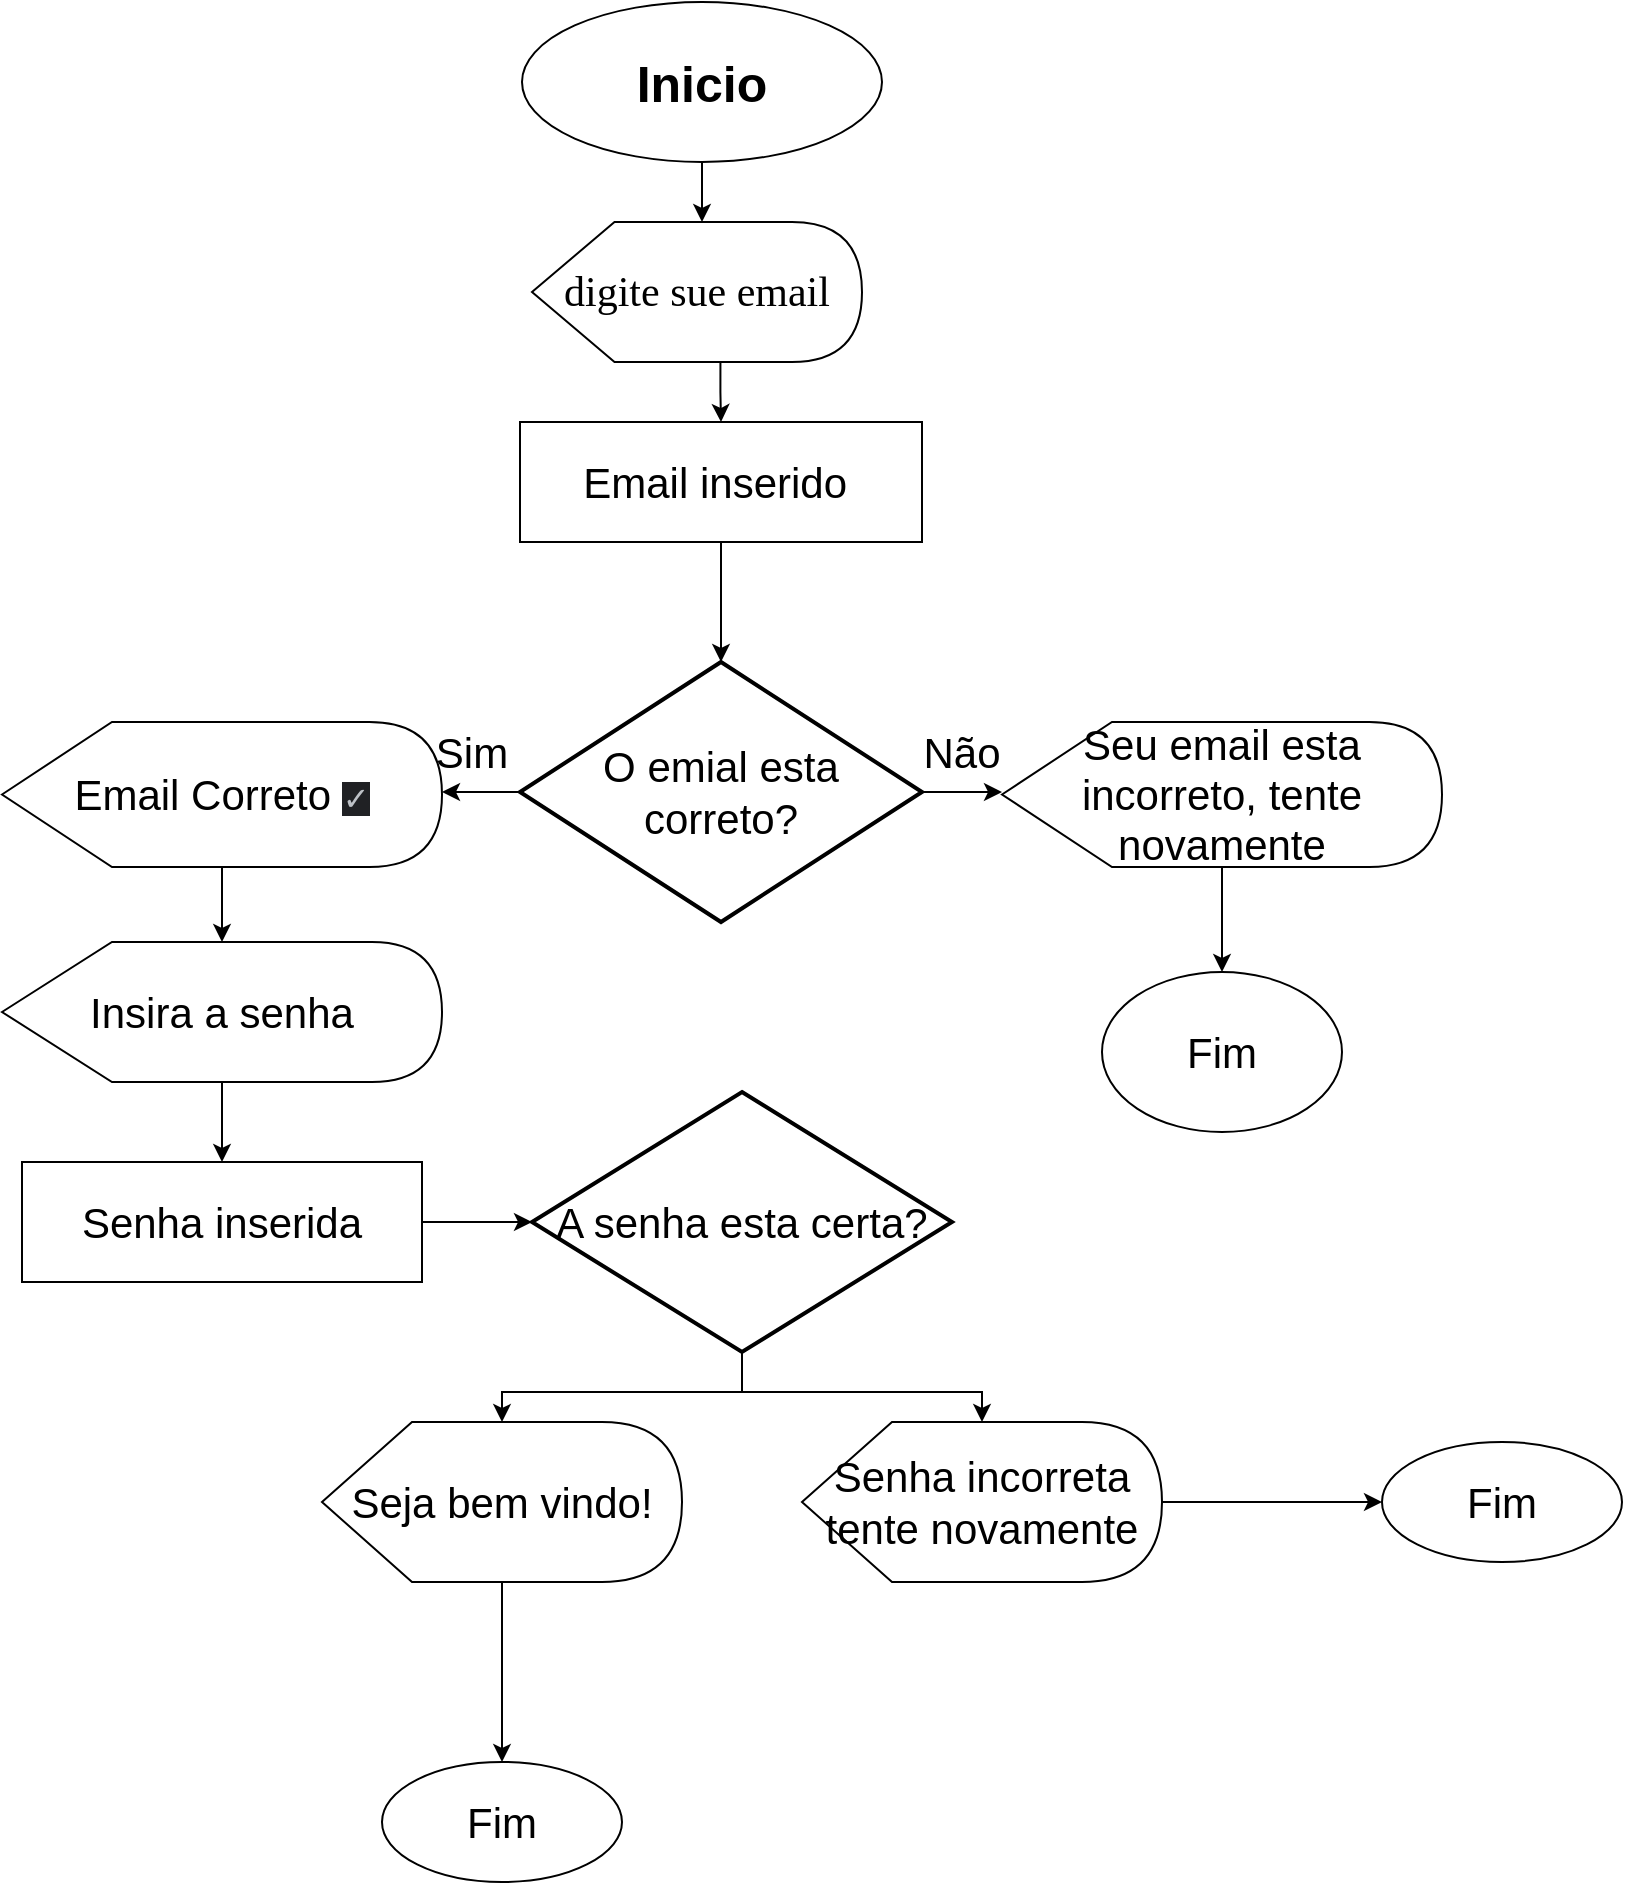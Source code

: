 <mxfile version="15.4.3" type="github">
  <diagram id="URQ9tQ26NzdQzB6YtkCQ" name="Page-1">
    <mxGraphModel dx="827" dy="462" grid="1" gridSize="10" guides="1" tooltips="1" connect="1" arrows="1" fold="1" page="1" pageScale="1" pageWidth="827" pageHeight="1169" math="0" shadow="0">
      <root>
        <mxCell id="0" />
        <mxCell id="1" parent="0" />
        <mxCell id="WueEC3KFdfhdDTLadoef-1" value="&lt;b&gt;Inicio&lt;/b&gt;" style="ellipse;whiteSpace=wrap;html=1;fontSize=25;" parent="1" vertex="1">
          <mxGeometry x="330" y="20" width="180" height="80" as="geometry" />
        </mxCell>
        <mxCell id="WueEC3KFdfhdDTLadoef-2" value="digite sue email" style="shape=display;whiteSpace=wrap;html=1;fontSize=21;fontFamily=Verdana;" parent="1" vertex="1">
          <mxGeometry x="335" y="130" width="165" height="70" as="geometry" />
        </mxCell>
        <mxCell id="WueEC3KFdfhdDTLadoef-4" value="" style="endArrow=classic;html=1;rounded=0;fontSize=25;edgeStyle=orthogonalEdgeStyle;exitX=0.5;exitY=1;exitDx=0;exitDy=0;" parent="1" source="WueEC3KFdfhdDTLadoef-1" edge="1">
          <mxGeometry width="50" height="50" relative="1" as="geometry">
            <mxPoint x="420" y="170" as="sourcePoint" />
            <mxPoint x="420" y="130" as="targetPoint" />
          </mxGeometry>
        </mxCell>
        <mxCell id="WueEC3KFdfhdDTLadoef-6" value="Email inserido&amp;nbsp;" style="rounded=0;whiteSpace=wrap;html=1;fontFamily=Helvetica;fontSize=21;" parent="1" vertex="1">
          <mxGeometry x="329" y="230" width="201" height="60" as="geometry" />
        </mxCell>
        <mxCell id="WueEC3KFdfhdDTLadoef-9" value="" style="endArrow=classic;html=1;rounded=0;fontFamily=Helvetica;fontSize=21;edgeStyle=orthogonalEdgeStyle;exitX=0.571;exitY=1;exitDx=0;exitDy=0;exitPerimeter=0;entryX=0.5;entryY=0;entryDx=0;entryDy=0;" parent="1" source="WueEC3KFdfhdDTLadoef-2" target="WueEC3KFdfhdDTLadoef-6" edge="1">
          <mxGeometry width="50" height="50" relative="1" as="geometry">
            <mxPoint x="390" y="250" as="sourcePoint" />
            <mxPoint x="430" y="230" as="targetPoint" />
          </mxGeometry>
        </mxCell>
        <mxCell id="WueEC3KFdfhdDTLadoef-27" style="edgeStyle=orthogonalEdgeStyle;rounded=0;orthogonalLoop=1;jettySize=auto;html=1;exitX=1;exitY=0.5;exitDx=0;exitDy=0;exitPerimeter=0;fontFamily=Helvetica;fontSize=21;" parent="1" source="WueEC3KFdfhdDTLadoef-13" edge="1">
          <mxGeometry relative="1" as="geometry">
            <mxPoint x="570" y="415" as="targetPoint" />
          </mxGeometry>
        </mxCell>
        <mxCell id="WueEC3KFdfhdDTLadoef-28" style="edgeStyle=orthogonalEdgeStyle;rounded=0;orthogonalLoop=1;jettySize=auto;html=1;fontFamily=Helvetica;fontSize=21;" parent="1" source="WueEC3KFdfhdDTLadoef-13" edge="1">
          <mxGeometry relative="1" as="geometry">
            <mxPoint x="290" y="415" as="targetPoint" />
          </mxGeometry>
        </mxCell>
        <mxCell id="WueEC3KFdfhdDTLadoef-13" value="O emial esta correto?" style="strokeWidth=2;html=1;shape=mxgraph.flowchart.decision;whiteSpace=wrap;fontFamily=Helvetica;fontSize=21;" parent="1" vertex="1">
          <mxGeometry x="329" y="350" width="201" height="130" as="geometry" />
        </mxCell>
        <mxCell id="WueEC3KFdfhdDTLadoef-14" value="" style="endArrow=classic;html=1;rounded=0;fontFamily=Helvetica;fontSize=21;edgeStyle=orthogonalEdgeStyle;exitX=0.5;exitY=1;exitDx=0;exitDy=0;entryX=0.5;entryY=0;entryDx=0;entryDy=0;entryPerimeter=0;" parent="1" source="WueEC3KFdfhdDTLadoef-6" target="WueEC3KFdfhdDTLadoef-13" edge="1">
          <mxGeometry width="50" height="50" relative="1" as="geometry">
            <mxPoint x="300" y="350" as="sourcePoint" />
            <mxPoint x="350" y="300" as="targetPoint" />
          </mxGeometry>
        </mxCell>
        <mxCell id="WueEC3KFdfhdDTLadoef-29" value="Sim" style="text;html=1;strokeColor=none;fillColor=none;align=center;verticalAlign=middle;whiteSpace=wrap;rounded=0;fontFamily=Helvetica;fontSize=21;" parent="1" vertex="1">
          <mxGeometry x="275" y="380" width="60" height="30" as="geometry" />
        </mxCell>
        <mxCell id="WueEC3KFdfhdDTLadoef-30" value="Não" style="text;html=1;strokeColor=none;fillColor=none;align=center;verticalAlign=middle;whiteSpace=wrap;rounded=0;fontFamily=Helvetica;fontSize=21;" parent="1" vertex="1">
          <mxGeometry x="520" y="380" width="60" height="30" as="geometry" />
        </mxCell>
        <mxCell id="WueEC3KFdfhdDTLadoef-33" style="edgeStyle=orthogonalEdgeStyle;rounded=0;orthogonalLoop=1;jettySize=auto;html=1;fontFamily=Helvetica;fontSize=21;" parent="1" source="WueEC3KFdfhdDTLadoef-32" target="WueEC3KFdfhdDTLadoef-34" edge="1">
          <mxGeometry relative="1" as="geometry">
            <mxPoint x="680" y="490" as="targetPoint" />
          </mxGeometry>
        </mxCell>
        <mxCell id="WueEC3KFdfhdDTLadoef-32" value="Seu email esta incorreto, tente novamente" style="shape=display;whiteSpace=wrap;html=1;fontFamily=Helvetica;fontSize=21;" parent="1" vertex="1">
          <mxGeometry x="570" y="380" width="220" height="72.5" as="geometry" />
        </mxCell>
        <mxCell id="WueEC3KFdfhdDTLadoef-34" value="Fim" style="ellipse;whiteSpace=wrap;html=1;fontFamily=Helvetica;fontSize=21;" parent="1" vertex="1">
          <mxGeometry x="620" y="505" width="120" height="80" as="geometry" />
        </mxCell>
        <mxCell id="WueEC3KFdfhdDTLadoef-38" style="edgeStyle=orthogonalEdgeStyle;rounded=0;orthogonalLoop=1;jettySize=auto;html=1;fontFamily=Helvetica;fontSize=21;" parent="1" source="WueEC3KFdfhdDTLadoef-35" target="WueEC3KFdfhdDTLadoef-39" edge="1">
          <mxGeometry relative="1" as="geometry">
            <mxPoint x="180" y="510" as="targetPoint" />
          </mxGeometry>
        </mxCell>
        <mxCell id="WueEC3KFdfhdDTLadoef-35" value="Email Correto&amp;nbsp;&lt;span style=&quot;color: rgb(189 , 193 , 198) ; font-family: &amp;#34;arial&amp;#34; , sans-serif ; font-size: 16px ; text-align: left ; background-color: rgb(32 , 33 , 36)&quot;&gt;✓&lt;/span&gt;" style="shape=display;whiteSpace=wrap;html=1;fontFamily=Helvetica;fontSize=21;rotation=0;" parent="1" vertex="1">
          <mxGeometry x="70" y="380" width="220" height="72.5" as="geometry" />
        </mxCell>
        <mxCell id="WueEC3KFdfhdDTLadoef-40" style="edgeStyle=orthogonalEdgeStyle;rounded=0;orthogonalLoop=1;jettySize=auto;html=1;fontFamily=Helvetica;fontSize=21;" parent="1" source="WueEC3KFdfhdDTLadoef-39" edge="1">
          <mxGeometry relative="1" as="geometry">
            <mxPoint x="180" y="600" as="targetPoint" />
          </mxGeometry>
        </mxCell>
        <mxCell id="WueEC3KFdfhdDTLadoef-39" value="Insira a senha" style="shape=display;whiteSpace=wrap;html=1;fontFamily=Helvetica;fontSize=21;" parent="1" vertex="1">
          <mxGeometry x="70" y="490" width="220" height="70" as="geometry" />
        </mxCell>
        <mxCell id="WueEC3KFdfhdDTLadoef-43" style="edgeStyle=orthogonalEdgeStyle;rounded=0;orthogonalLoop=1;jettySize=auto;html=1;fontFamily=Helvetica;fontSize=21;" parent="1" source="WueEC3KFdfhdDTLadoef-42" target="WueEC3KFdfhdDTLadoef-45" edge="1">
          <mxGeometry relative="1" as="geometry">
            <mxPoint x="340" y="630" as="targetPoint" />
          </mxGeometry>
        </mxCell>
        <mxCell id="WueEC3KFdfhdDTLadoef-42" value="Senha inserida" style="rounded=0;whiteSpace=wrap;html=1;fontFamily=Helvetica;fontSize=21;" parent="1" vertex="1">
          <mxGeometry x="80" y="600" width="200" height="60" as="geometry" />
        </mxCell>
        <mxCell id="WueEC3KFdfhdDTLadoef-59" style="edgeStyle=orthogonalEdgeStyle;rounded=0;orthogonalLoop=1;jettySize=auto;html=1;fontFamily=Helvetica;fontSize=21;" parent="1" source="WueEC3KFdfhdDTLadoef-45" target="WueEC3KFdfhdDTLadoef-62" edge="1">
          <mxGeometry relative="1" as="geometry">
            <mxPoint x="410" y="730" as="targetPoint" />
          </mxGeometry>
        </mxCell>
        <mxCell id="WueEC3KFdfhdDTLadoef-60" style="edgeStyle=orthogonalEdgeStyle;rounded=0;orthogonalLoop=1;jettySize=auto;html=1;fontFamily=Helvetica;fontSize=21;" parent="1" source="WueEC3KFdfhdDTLadoef-45" target="WueEC3KFdfhdDTLadoef-61" edge="1">
          <mxGeometry relative="1" as="geometry">
            <mxPoint x="470" y="730" as="targetPoint" />
          </mxGeometry>
        </mxCell>
        <mxCell id="WueEC3KFdfhdDTLadoef-45" value="A senha esta certa?" style="strokeWidth=2;html=1;shape=mxgraph.flowchart.decision;whiteSpace=wrap;fontFamily=Helvetica;fontSize=21;" parent="1" vertex="1">
          <mxGeometry x="335" y="565" width="210" height="130" as="geometry" />
        </mxCell>
        <mxCell id="WueEC3KFdfhdDTLadoef-65" value="" style="edgeStyle=orthogonalEdgeStyle;rounded=0;orthogonalLoop=1;jettySize=auto;html=1;fontFamily=Helvetica;fontSize=21;" parent="1" source="WueEC3KFdfhdDTLadoef-61" target="WueEC3KFdfhdDTLadoef-64" edge="1">
          <mxGeometry relative="1" as="geometry" />
        </mxCell>
        <mxCell id="WueEC3KFdfhdDTLadoef-61" value="Senha incorreta tente novamente" style="shape=display;whiteSpace=wrap;html=1;fontFamily=Helvetica;fontSize=21;" parent="1" vertex="1">
          <mxGeometry x="470" y="730" width="180" height="80" as="geometry" />
        </mxCell>
        <mxCell id="WueEC3KFdfhdDTLadoef-67" value="" style="edgeStyle=orthogonalEdgeStyle;rounded=0;orthogonalLoop=1;jettySize=auto;html=1;fontFamily=Helvetica;fontSize=21;" parent="1" source="WueEC3KFdfhdDTLadoef-62" target="WueEC3KFdfhdDTLadoef-66" edge="1">
          <mxGeometry relative="1" as="geometry" />
        </mxCell>
        <mxCell id="WueEC3KFdfhdDTLadoef-62" value="Seja bem vindo!" style="shape=display;whiteSpace=wrap;html=1;fontFamily=Helvetica;fontSize=21;" parent="1" vertex="1">
          <mxGeometry x="230" y="730" width="180" height="80" as="geometry" />
        </mxCell>
        <mxCell id="WueEC3KFdfhdDTLadoef-64" value="Fim" style="ellipse;whiteSpace=wrap;html=1;fontSize=21;" parent="1" vertex="1">
          <mxGeometry x="760" y="740" width="120" height="60" as="geometry" />
        </mxCell>
        <mxCell id="WueEC3KFdfhdDTLadoef-66" value="Fim" style="ellipse;whiteSpace=wrap;html=1;fontSize=21;" parent="1" vertex="1">
          <mxGeometry x="260" y="900" width="120" height="60" as="geometry" />
        </mxCell>
      </root>
    </mxGraphModel>
  </diagram>
</mxfile>

